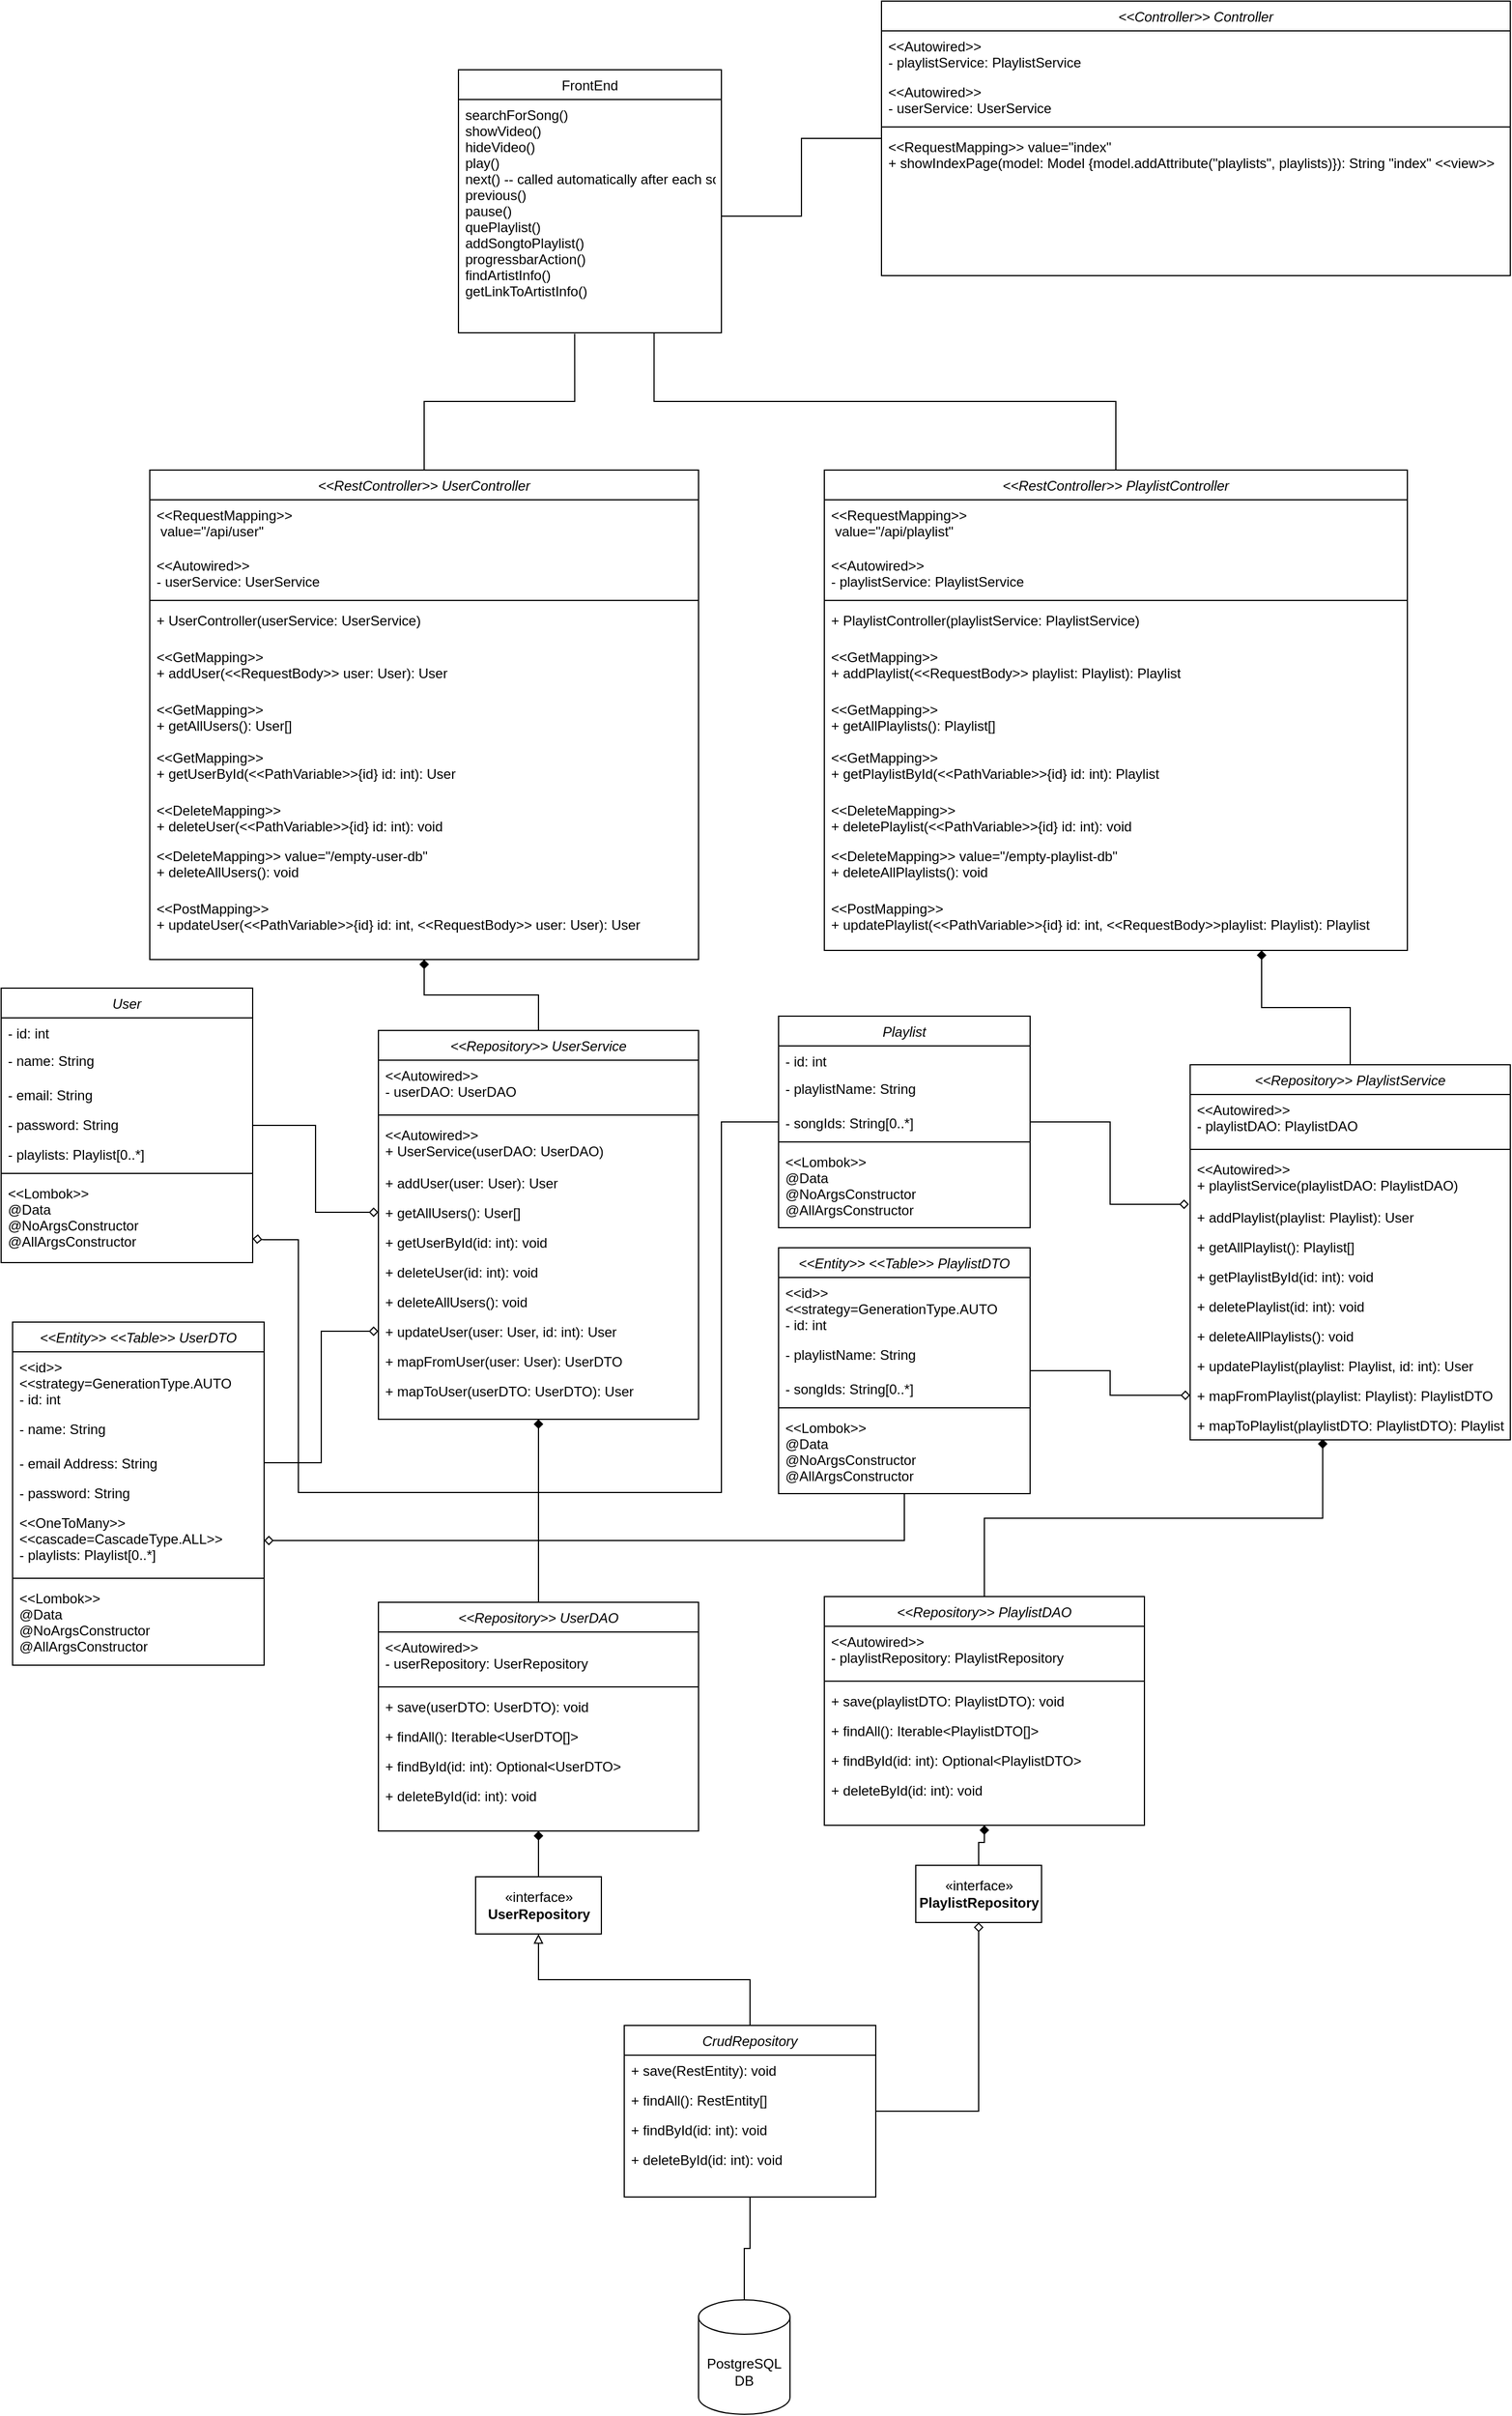 <mxfile version="15.2.9" type="device"><diagram id="C5RBs43oDa-KdzZeNtuy" name="Page-1"><mxGraphModel dx="2069" dy="1804" grid="1" gridSize="10" guides="1" tooltips="1" connect="1" arrows="1" fold="1" page="1" pageScale="1" pageWidth="827" pageHeight="1169" math="0" shadow="0"><root><mxCell id="WIyWlLk6GJQsqaUBKTNV-0"/><mxCell id="WIyWlLk6GJQsqaUBKTNV-1" parent="WIyWlLk6GJQsqaUBKTNV-0"/><mxCell id="zkfFHV4jXpPFQw0GAbJ--0" value="&lt;&lt;Entity&gt;&gt; &lt;&lt;Table&gt;&gt; UserDTO" style="swimlane;fontStyle=2;align=center;verticalAlign=top;childLayout=stackLayout;horizontal=1;startSize=26;horizontalStack=0;resizeParent=1;resizeLast=0;collapsible=1;marginBottom=0;rounded=0;shadow=0;strokeWidth=1;" parent="WIyWlLk6GJQsqaUBKTNV-1" vertex="1"><mxGeometry x="-600" y="585" width="220" height="300" as="geometry"><mxRectangle x="230" y="140" width="160" height="26" as="alternateBounds"/></mxGeometry></mxCell><mxCell id="-_xTnc1p_r5YANseTXnQ-41" value="&lt;&lt;id&gt;&gt;&#10;&lt;&lt;strategy=GenerationType.AUTO&#10;- id: int" style="text;align=left;verticalAlign=top;spacingLeft=4;spacingRight=4;overflow=hidden;rotatable=0;points=[[0,0.5],[1,0.5]];portConstraint=eastwest;" parent="zkfFHV4jXpPFQw0GAbJ--0" vertex="1"><mxGeometry y="26" width="220" height="54" as="geometry"/></mxCell><mxCell id="zkfFHV4jXpPFQw0GAbJ--1" value="- name: String" style="text;align=left;verticalAlign=top;spacingLeft=4;spacingRight=4;overflow=hidden;rotatable=0;points=[[0,0.5],[1,0.5]];portConstraint=eastwest;" parent="zkfFHV4jXpPFQw0GAbJ--0" vertex="1"><mxGeometry y="80" width="220" height="30" as="geometry"/></mxCell><mxCell id="zkfFHV4jXpPFQw0GAbJ--3" value="- email Address: String" style="text;align=left;verticalAlign=top;spacingLeft=4;spacingRight=4;overflow=hidden;rotatable=0;points=[[0,0.5],[1,0.5]];portConstraint=eastwest;rounded=0;shadow=0;html=0;" parent="zkfFHV4jXpPFQw0GAbJ--0" vertex="1"><mxGeometry y="110" width="220" height="26" as="geometry"/></mxCell><mxCell id="zkfFHV4jXpPFQw0GAbJ--18" value="- password: String" style="text;align=left;verticalAlign=top;spacingLeft=4;spacingRight=4;overflow=hidden;rotatable=0;points=[[0,0.5],[1,0.5]];portConstraint=eastwest;" parent="zkfFHV4jXpPFQw0GAbJ--0" vertex="1"><mxGeometry y="136" width="220" height="26" as="geometry"/></mxCell><mxCell id="-_xTnc1p_r5YANseTXnQ-157" value="&lt;&lt;OneToMany&gt;&gt;&#10;&lt;&lt;cascade=CascadeType.ALL&gt;&gt;  &#10;- playlists: Playlist[0..*]" style="text;align=left;verticalAlign=top;spacingLeft=4;spacingRight=4;overflow=hidden;rotatable=0;points=[[0,0.5],[1,0.5]];portConstraint=eastwest;" parent="zkfFHV4jXpPFQw0GAbJ--0" vertex="1"><mxGeometry y="162" width="220" height="58" as="geometry"/></mxCell><mxCell id="zkfFHV4jXpPFQw0GAbJ--4" value="" style="line;html=1;strokeWidth=1;align=left;verticalAlign=middle;spacingTop=-1;spacingLeft=3;spacingRight=3;rotatable=0;labelPosition=right;points=[];portConstraint=eastwest;" parent="zkfFHV4jXpPFQw0GAbJ--0" vertex="1"><mxGeometry y="220" width="220" height="8" as="geometry"/></mxCell><mxCell id="zkfFHV4jXpPFQw0GAbJ--5" value="&lt;&lt;Lombok&gt;&gt; &#10;@Data&#10;@NoArgsConstructor&#10;@AllArgsConstructor &#10;&#10;" style="text;align=left;verticalAlign=top;spacingLeft=4;spacingRight=4;overflow=hidden;rotatable=0;points=[[0,0.5],[1,0.5]];portConstraint=eastwest;" parent="zkfFHV4jXpPFQw0GAbJ--0" vertex="1"><mxGeometry y="228" width="220" height="72" as="geometry"/></mxCell><mxCell id="-_xTnc1p_r5YANseTXnQ-36" style="edgeStyle=orthogonalEdgeStyle;rounded=0;orthogonalLoop=1;jettySize=auto;html=1;endArrow=diamond;endFill=1;exitX=0.5;exitY=0;exitDx=0;exitDy=0;entryX=0.5;entryY=1;entryDx=0;entryDy=0;" parent="WIyWlLk6GJQsqaUBKTNV-1" source="-_xTnc1p_r5YANseTXnQ-50" target="-_xTnc1p_r5YANseTXnQ-24" edge="1"><mxGeometry relative="1" as="geometry"><mxPoint x="90" y="400" as="targetPoint"/></mxGeometry></mxCell><mxCell id="-_xTnc1p_r5YANseTXnQ-58" style="edgeStyle=orthogonalEdgeStyle;rounded=0;orthogonalLoop=1;jettySize=auto;html=1;endArrow=diamond;endFill=1;entryX=0.5;entryY=1;entryDx=0;entryDy=0;" parent="WIyWlLk6GJQsqaUBKTNV-1" source="-_xTnc1p_r5YANseTXnQ-1" target="-_xTnc1p_r5YANseTXnQ-50" edge="1"><mxGeometry relative="1" as="geometry"><mxPoint x="-202.44" y="688.168" as="targetPoint"/></mxGeometry></mxCell><mxCell id="-_xTnc1p_r5YANseTXnQ-1" value="&lt;&lt;Repository&gt;&gt; UserDAO" style="swimlane;fontStyle=2;align=center;verticalAlign=top;childLayout=stackLayout;horizontal=1;startSize=26;horizontalStack=0;resizeParent=1;resizeLast=0;collapsible=1;marginBottom=0;rounded=0;shadow=0;strokeWidth=1;" parent="WIyWlLk6GJQsqaUBKTNV-1" vertex="1"><mxGeometry x="-280" y="830" width="280" height="200" as="geometry"><mxRectangle x="230" y="140" width="160" height="26" as="alternateBounds"/></mxGeometry></mxCell><mxCell id="-_xTnc1p_r5YANseTXnQ-2" value="&lt;&lt;Autowired&gt;&gt;&#10;- userRepository: UserRepository" style="text;align=left;verticalAlign=top;spacingLeft=4;spacingRight=4;overflow=hidden;rotatable=0;points=[[0,0.5],[1,0.5]];portConstraint=eastwest;" parent="-_xTnc1p_r5YANseTXnQ-1" vertex="1"><mxGeometry y="26" width="280" height="44" as="geometry"/></mxCell><mxCell id="-_xTnc1p_r5YANseTXnQ-6" value="" style="line;html=1;strokeWidth=1;align=left;verticalAlign=middle;spacingTop=-1;spacingLeft=3;spacingRight=3;rotatable=0;labelPosition=right;points=[];portConstraint=eastwest;" parent="-_xTnc1p_r5YANseTXnQ-1" vertex="1"><mxGeometry y="70" width="280" height="8" as="geometry"/></mxCell><mxCell id="-_xTnc1p_r5YANseTXnQ-12" value="+ save(userDTO: UserDTO): void" style="text;strokeColor=none;fillColor=none;align=left;verticalAlign=top;spacingLeft=4;spacingRight=4;overflow=hidden;rotatable=0;points=[[0,0.5],[1,0.5]];portConstraint=eastwest;" parent="-_xTnc1p_r5YANseTXnQ-1" vertex="1"><mxGeometry y="78" width="280" height="26" as="geometry"/></mxCell><mxCell id="-_xTnc1p_r5YANseTXnQ-15" value="+ findAll(): Iterable&lt;UserDTO[]&gt;" style="text;strokeColor=none;fillColor=none;align=left;verticalAlign=top;spacingLeft=4;spacingRight=4;overflow=hidden;rotatable=0;points=[[0,0.5],[1,0.5]];portConstraint=eastwest;" parent="-_xTnc1p_r5YANseTXnQ-1" vertex="1"><mxGeometry y="104" width="280" height="26" as="geometry"/></mxCell><mxCell id="-_xTnc1p_r5YANseTXnQ-16" value="+ findById(id: int): Optional&lt;UserDTO&gt;" style="text;strokeColor=none;fillColor=none;align=left;verticalAlign=top;spacingLeft=4;spacingRight=4;overflow=hidden;rotatable=0;points=[[0,0.5],[1,0.5]];portConstraint=eastwest;" parent="-_xTnc1p_r5YANseTXnQ-1" vertex="1"><mxGeometry y="130" width="280" height="26" as="geometry"/></mxCell><mxCell id="-_xTnc1p_r5YANseTXnQ-13" value="+ deleteById(id: int): void" style="text;strokeColor=none;fillColor=none;align=left;verticalAlign=top;spacingLeft=4;spacingRight=4;overflow=hidden;rotatable=0;points=[[0,0.5],[1,0.5]];portConstraint=eastwest;" parent="-_xTnc1p_r5YANseTXnQ-1" vertex="1"><mxGeometry y="156" width="280" height="26" as="geometry"/></mxCell><mxCell id="-_xTnc1p_r5YANseTXnQ-136" style="edgeStyle=orthogonalEdgeStyle;rounded=0;orthogonalLoop=1;jettySize=auto;html=1;entryX=0.5;entryY=1;entryDx=0;entryDy=0;endArrow=diamond;endFill=0;" parent="WIyWlLk6GJQsqaUBKTNV-1" source="-_xTnc1p_r5YANseTXnQ-17" target="-_xTnc1p_r5YANseTXnQ-127" edge="1"><mxGeometry relative="1" as="geometry"/></mxCell><mxCell id="-_xTnc1p_r5YANseTXnQ-184" style="edgeStyle=orthogonalEdgeStyle;rounded=0;orthogonalLoop=1;jettySize=auto;html=1;entryX=0.5;entryY=0;entryDx=0;entryDy=0;entryPerimeter=0;endArrow=none;endFill=0;" parent="WIyWlLk6GJQsqaUBKTNV-1" source="-_xTnc1p_r5YANseTXnQ-17" target="-_xTnc1p_r5YANseTXnQ-183" edge="1"><mxGeometry relative="1" as="geometry"/></mxCell><mxCell id="-_xTnc1p_r5YANseTXnQ-17" value="CrudRepository" style="swimlane;fontStyle=2;align=center;verticalAlign=top;childLayout=stackLayout;horizontal=1;startSize=26;horizontalStack=0;resizeParent=1;resizeLast=0;collapsible=1;marginBottom=0;rounded=0;shadow=0;strokeWidth=1;" parent="WIyWlLk6GJQsqaUBKTNV-1" vertex="1"><mxGeometry x="-65" y="1200" width="220" height="150" as="geometry"><mxRectangle x="230" y="140" width="160" height="26" as="alternateBounds"/></mxGeometry></mxCell><mxCell id="-_xTnc1p_r5YANseTXnQ-20" value="+ save(RestEntity): void" style="text;strokeColor=none;fillColor=none;align=left;verticalAlign=top;spacingLeft=4;spacingRight=4;overflow=hidden;rotatable=0;points=[[0,0.5],[1,0.5]];portConstraint=eastwest;" parent="-_xTnc1p_r5YANseTXnQ-17" vertex="1"><mxGeometry y="26" width="220" height="26" as="geometry"/></mxCell><mxCell id="-_xTnc1p_r5YANseTXnQ-21" value="+ findAll(): RestEntity[]" style="text;strokeColor=none;fillColor=none;align=left;verticalAlign=top;spacingLeft=4;spacingRight=4;overflow=hidden;rotatable=0;points=[[0,0.5],[1,0.5]];portConstraint=eastwest;" parent="-_xTnc1p_r5YANseTXnQ-17" vertex="1"><mxGeometry y="52" width="220" height="26" as="geometry"/></mxCell><mxCell id="-_xTnc1p_r5YANseTXnQ-22" value="+ findById(id: int): void" style="text;strokeColor=none;fillColor=none;align=left;verticalAlign=top;spacingLeft=4;spacingRight=4;overflow=hidden;rotatable=0;points=[[0,0.5],[1,0.5]];portConstraint=eastwest;" parent="-_xTnc1p_r5YANseTXnQ-17" vertex="1"><mxGeometry y="78" width="220" height="26" as="geometry"/></mxCell><mxCell id="-_xTnc1p_r5YANseTXnQ-23" value="+ deleteById(id: int): void" style="text;strokeColor=none;fillColor=none;align=left;verticalAlign=top;spacingLeft=4;spacingRight=4;overflow=hidden;rotatable=0;points=[[0,0.5],[1,0.5]];portConstraint=eastwest;" parent="-_xTnc1p_r5YANseTXnQ-17" vertex="1"><mxGeometry y="104" width="220" height="26" as="geometry"/></mxCell><mxCell id="-_xTnc1p_r5YANseTXnQ-179" style="edgeStyle=orthogonalEdgeStyle;rounded=0;orthogonalLoop=1;jettySize=auto;html=1;entryX=0.442;entryY=1.004;entryDx=0;entryDy=0;entryPerimeter=0;endArrow=none;endFill=0;" parent="WIyWlLk6GJQsqaUBKTNV-1" source="-_xTnc1p_r5YANseTXnQ-24" target="-_xTnc1p_r5YANseTXnQ-96" edge="1"><mxGeometry relative="1" as="geometry"/></mxCell><mxCell id="-_xTnc1p_r5YANseTXnQ-24" value="&lt;&lt;RestController&gt;&gt; UserController" style="swimlane;fontStyle=2;align=center;verticalAlign=top;childLayout=stackLayout;horizontal=1;startSize=26;horizontalStack=0;resizeParent=1;resizeLast=0;collapsible=1;marginBottom=0;rounded=0;shadow=0;strokeWidth=1;" parent="WIyWlLk6GJQsqaUBKTNV-1" vertex="1"><mxGeometry x="-480" y="-160" width="480" height="428" as="geometry"><mxRectangle x="550" y="110" width="160" height="26" as="alternateBounds"/></mxGeometry></mxCell><mxCell id="-_xTnc1p_r5YANseTXnQ-37" value="&lt;&lt;RequestMapping&gt;&gt;&#10; value=&quot;/api/user&quot; " style="text;align=left;verticalAlign=top;spacingLeft=4;spacingRight=4;overflow=hidden;rotatable=0;points=[[0,0.5],[1,0.5]];portConstraint=eastwest;" parent="-_xTnc1p_r5YANseTXnQ-24" vertex="1"><mxGeometry y="26" width="480" height="44" as="geometry"/></mxCell><mxCell id="-_xTnc1p_r5YANseTXnQ-35" value="&lt;&lt;Autowired&gt;&gt;&#10;- userService: UserService " style="text;align=left;verticalAlign=top;spacingLeft=4;spacingRight=4;overflow=hidden;rotatable=0;points=[[0,0.5],[1,0.5]];portConstraint=eastwest;" parent="-_xTnc1p_r5YANseTXnQ-24" vertex="1"><mxGeometry y="70" width="480" height="40" as="geometry"/></mxCell><mxCell id="-_xTnc1p_r5YANseTXnQ-25" value="" style="line;html=1;strokeWidth=1;align=left;verticalAlign=middle;spacingTop=-1;spacingLeft=3;spacingRight=3;rotatable=0;labelPosition=right;points=[];portConstraint=eastwest;" parent="-_xTnc1p_r5YANseTXnQ-24" vertex="1"><mxGeometry y="110" width="480" height="8" as="geometry"/></mxCell><mxCell id="-_xTnc1p_r5YANseTXnQ-64" value="+ UserController(userService: UserService)" style="text;strokeColor=none;fillColor=none;align=left;verticalAlign=top;spacingLeft=4;spacingRight=4;overflow=hidden;rotatable=0;points=[[0,0.5],[1,0.5]];portConstraint=eastwest;" parent="-_xTnc1p_r5YANseTXnQ-24" vertex="1"><mxGeometry y="118" width="480" height="32" as="geometry"/></mxCell><mxCell id="-_xTnc1p_r5YANseTXnQ-63" value="&lt;&lt;GetMapping&gt;&gt;&#10;+ addUser(&lt;&lt;RequestBody&gt;&gt; user: User): User" style="text;strokeColor=none;fillColor=none;align=left;verticalAlign=top;spacingLeft=4;spacingRight=4;overflow=hidden;rotatable=0;points=[[0,0.5],[1,0.5]];portConstraint=eastwest;" parent="-_xTnc1p_r5YANseTXnQ-24" vertex="1"><mxGeometry y="150" width="480" height="46" as="geometry"/></mxCell><mxCell id="-_xTnc1p_r5YANseTXnQ-26" value="&lt;&lt;GetMapping&gt;&gt;&#10;+ getAllUsers(): User[] " style="text;strokeColor=none;fillColor=none;align=left;verticalAlign=top;spacingLeft=4;spacingRight=4;overflow=hidden;rotatable=0;points=[[0,0.5],[1,0.5]];portConstraint=eastwest;" parent="-_xTnc1p_r5YANseTXnQ-24" vertex="1"><mxGeometry y="196" width="480" height="42" as="geometry"/></mxCell><mxCell id="-_xTnc1p_r5YANseTXnQ-62" value="&lt;&lt;GetMapping&gt;&gt;&#10;+ getUserById(&lt;&lt;PathVariable&gt;&gt;{id} id: int): User" style="text;strokeColor=none;fillColor=none;align=left;verticalAlign=top;spacingLeft=4;spacingRight=4;overflow=hidden;rotatable=0;points=[[0,0.5],[1,0.5]];portConstraint=eastwest;" parent="-_xTnc1p_r5YANseTXnQ-24" vertex="1"><mxGeometry y="238" width="480" height="46" as="geometry"/></mxCell><mxCell id="-_xTnc1p_r5YANseTXnQ-29" value="&lt;&lt;DeleteMapping&gt;&gt;&#10;+ deleteUser(&lt;&lt;PathVariable&gt;&gt;{id} id: int): void" style="text;strokeColor=none;fillColor=none;align=left;verticalAlign=top;spacingLeft=4;spacingRight=4;overflow=hidden;rotatable=0;points=[[0,0.5],[1,0.5]];portConstraint=eastwest;" parent="-_xTnc1p_r5YANseTXnQ-24" vertex="1"><mxGeometry y="284" width="480" height="40" as="geometry"/></mxCell><mxCell id="-_xTnc1p_r5YANseTXnQ-39" value="&lt;&lt;DeleteMapping&gt;&gt; value=&quot;/empty-user-db&quot;&#10;+ deleteAllUsers(): void" style="text;strokeColor=none;fillColor=none;align=left;verticalAlign=top;spacingLeft=4;spacingRight=4;overflow=hidden;rotatable=0;points=[[0,0.5],[1,0.5]];portConstraint=eastwest;" parent="-_xTnc1p_r5YANseTXnQ-24" vertex="1"><mxGeometry y="324" width="480" height="46" as="geometry"/></mxCell><mxCell id="-_xTnc1p_r5YANseTXnQ-40" value="&lt;&lt;PostMapping&gt;&gt;&#10;+ updateUser(&lt;&lt;PathVariable&gt;&gt;{id} id: int, &lt;&lt;RequestBody&gt;&gt; user: User): User" style="text;strokeColor=none;fillColor=none;align=left;verticalAlign=top;spacingLeft=4;spacingRight=4;overflow=hidden;rotatable=0;points=[[0,0.5],[1,0.5]];portConstraint=eastwest;" parent="-_xTnc1p_r5YANseTXnQ-24" vertex="1"><mxGeometry y="370" width="480" height="44" as="geometry"/></mxCell><mxCell id="-_xTnc1p_r5YANseTXnQ-34" style="edgeStyle=orthogonalEdgeStyle;rounded=0;orthogonalLoop=1;jettySize=auto;html=1;endArrow=diamond;endFill=1;entryX=0.5;entryY=1;entryDx=0;entryDy=0;" parent="WIyWlLk6GJQsqaUBKTNV-1" source="-_xTnc1p_r5YANseTXnQ-30" target="-_xTnc1p_r5YANseTXnQ-1" edge="1"><mxGeometry relative="1" as="geometry"><mxPoint x="-155" y="1020" as="targetPoint"/></mxGeometry></mxCell><mxCell id="-_xTnc1p_r5YANseTXnQ-30" value="«interface»&lt;br&gt;&lt;b&gt;UserRepository&lt;/b&gt;" style="html=1;" parent="WIyWlLk6GJQsqaUBKTNV-1" vertex="1"><mxGeometry x="-195" y="1070" width="110" height="50" as="geometry"/></mxCell><mxCell id="-_xTnc1p_r5YANseTXnQ-33" style="edgeStyle=orthogonalEdgeStyle;rounded=0;orthogonalLoop=1;jettySize=auto;html=1;entryX=0.5;entryY=1;entryDx=0;entryDy=0;endArrow=block;endFill=0;exitX=0.5;exitY=0;exitDx=0;exitDy=0;" parent="WIyWlLk6GJQsqaUBKTNV-1" source="-_xTnc1p_r5YANseTXnQ-17" target="-_xTnc1p_r5YANseTXnQ-30" edge="1"><mxGeometry relative="1" as="geometry"/></mxCell><mxCell id="-_xTnc1p_r5YANseTXnQ-50" value="&lt;&lt;Repository&gt;&gt; UserService" style="swimlane;fontStyle=2;align=center;verticalAlign=top;childLayout=stackLayout;horizontal=1;startSize=26;horizontalStack=0;resizeParent=1;resizeLast=0;collapsible=1;marginBottom=0;rounded=0;shadow=0;strokeWidth=1;" parent="WIyWlLk6GJQsqaUBKTNV-1" vertex="1"><mxGeometry x="-280" y="330" width="280" height="340" as="geometry"><mxRectangle x="230" y="140" width="160" height="26" as="alternateBounds"/></mxGeometry></mxCell><mxCell id="-_xTnc1p_r5YANseTXnQ-51" value="&lt;&lt;Autowired&gt;&gt;&#10;- userDAO: UserDAO" style="text;align=left;verticalAlign=top;spacingLeft=4;spacingRight=4;overflow=hidden;rotatable=0;points=[[0,0.5],[1,0.5]];portConstraint=eastwest;" parent="-_xTnc1p_r5YANseTXnQ-50" vertex="1"><mxGeometry y="26" width="280" height="44" as="geometry"/></mxCell><mxCell id="-_xTnc1p_r5YANseTXnQ-52" value="" style="line;html=1;strokeWidth=1;align=left;verticalAlign=middle;spacingTop=-1;spacingLeft=3;spacingRight=3;rotatable=0;labelPosition=right;points=[];portConstraint=eastwest;" parent="-_xTnc1p_r5YANseTXnQ-50" vertex="1"><mxGeometry y="70" width="280" height="8" as="geometry"/></mxCell><mxCell id="-_xTnc1p_r5YANseTXnQ-57" value="&lt;&lt;Autowired&gt;&gt;&#10;+ UserService(userDAO: UserDAO)" style="text;strokeColor=none;fillColor=none;align=left;verticalAlign=top;spacingLeft=4;spacingRight=4;overflow=hidden;rotatable=0;points=[[0,0.5],[1,0.5]];portConstraint=eastwest;" parent="-_xTnc1p_r5YANseTXnQ-50" vertex="1"><mxGeometry y="78" width="280" height="42" as="geometry"/></mxCell><mxCell id="-_xTnc1p_r5YANseTXnQ-53" value="+ addUser(user: User): User" style="text;strokeColor=none;fillColor=none;align=left;verticalAlign=top;spacingLeft=4;spacingRight=4;overflow=hidden;rotatable=0;points=[[0,0.5],[1,0.5]];portConstraint=eastwest;" parent="-_xTnc1p_r5YANseTXnQ-50" vertex="1"><mxGeometry y="120" width="280" height="26" as="geometry"/></mxCell><mxCell id="-_xTnc1p_r5YANseTXnQ-54" value="+ getAllUsers(): User[]" style="text;strokeColor=none;fillColor=none;align=left;verticalAlign=top;spacingLeft=4;spacingRight=4;overflow=hidden;rotatable=0;points=[[0,0.5],[1,0.5]];portConstraint=eastwest;" parent="-_xTnc1p_r5YANseTXnQ-50" vertex="1"><mxGeometry y="146" width="280" height="26" as="geometry"/></mxCell><mxCell id="-_xTnc1p_r5YANseTXnQ-55" value="+ getUserById(id: int): void" style="text;strokeColor=none;fillColor=none;align=left;verticalAlign=top;spacingLeft=4;spacingRight=4;overflow=hidden;rotatable=0;points=[[0,0.5],[1,0.5]];portConstraint=eastwest;" parent="-_xTnc1p_r5YANseTXnQ-50" vertex="1"><mxGeometry y="172" width="280" height="26" as="geometry"/></mxCell><mxCell id="-_xTnc1p_r5YANseTXnQ-56" value="+ deleteUser(id: int): void" style="text;strokeColor=none;fillColor=none;align=left;verticalAlign=top;spacingLeft=4;spacingRight=4;overflow=hidden;rotatable=0;points=[[0,0.5],[1,0.5]];portConstraint=eastwest;" parent="-_xTnc1p_r5YANseTXnQ-50" vertex="1"><mxGeometry y="198" width="280" height="26" as="geometry"/></mxCell><mxCell id="-_xTnc1p_r5YANseTXnQ-61" value="+ deleteAllUsers(): void" style="text;strokeColor=none;fillColor=none;align=left;verticalAlign=top;spacingLeft=4;spacingRight=4;overflow=hidden;rotatable=0;points=[[0,0.5],[1,0.5]];portConstraint=eastwest;" parent="-_xTnc1p_r5YANseTXnQ-50" vertex="1"><mxGeometry y="224" width="280" height="26" as="geometry"/></mxCell><mxCell id="-_xTnc1p_r5YANseTXnQ-60" value="+ updateUser(user: User, id: int): User" style="text;strokeColor=none;fillColor=none;align=left;verticalAlign=top;spacingLeft=4;spacingRight=4;overflow=hidden;rotatable=0;points=[[0,0.5],[1,0.5]];portConstraint=eastwest;" parent="-_xTnc1p_r5YANseTXnQ-50" vertex="1"><mxGeometry y="250" width="280" height="26" as="geometry"/></mxCell><mxCell id="-_xTnc1p_r5YANseTXnQ-65" value="+ mapFromUser(user: User): UserDTO" style="text;strokeColor=none;fillColor=none;align=left;verticalAlign=top;spacingLeft=4;spacingRight=4;overflow=hidden;rotatable=0;points=[[0,0.5],[1,0.5]];portConstraint=eastwest;" parent="-_xTnc1p_r5YANseTXnQ-50" vertex="1"><mxGeometry y="276" width="280" height="26" as="geometry"/></mxCell><mxCell id="-_xTnc1p_r5YANseTXnQ-77" value="+ mapToUser(userDTO: UserDTO): User" style="text;strokeColor=none;fillColor=none;align=left;verticalAlign=top;spacingLeft=4;spacingRight=4;overflow=hidden;rotatable=0;points=[[0,0.5],[1,0.5]];portConstraint=eastwest;" parent="-_xTnc1p_r5YANseTXnQ-50" vertex="1"><mxGeometry y="302" width="280" height="28" as="geometry"/></mxCell><mxCell id="-_xTnc1p_r5YANseTXnQ-87" style="edgeStyle=orthogonalEdgeStyle;rounded=0;orthogonalLoop=1;jettySize=auto;html=1;entryX=0;entryY=0.5;entryDx=0;entryDy=0;endArrow=diamond;endFill=0;" parent="WIyWlLk6GJQsqaUBKTNV-1" source="-_xTnc1p_r5YANseTXnQ-78" target="-_xTnc1p_r5YANseTXnQ-54" edge="1"><mxGeometry relative="1" as="geometry"/></mxCell><mxCell id="-_xTnc1p_r5YANseTXnQ-78" value="User" style="swimlane;fontStyle=2;align=center;verticalAlign=top;childLayout=stackLayout;horizontal=1;startSize=26;horizontalStack=0;resizeParent=1;resizeLast=0;collapsible=1;marginBottom=0;rounded=0;shadow=0;strokeWidth=1;" parent="WIyWlLk6GJQsqaUBKTNV-1" vertex="1"><mxGeometry x="-610" y="293" width="220" height="240" as="geometry"><mxRectangle x="230" y="140" width="160" height="26" as="alternateBounds"/></mxGeometry></mxCell><mxCell id="-_xTnc1p_r5YANseTXnQ-79" value="- id: int" style="text;align=left;verticalAlign=top;spacingLeft=4;spacingRight=4;overflow=hidden;rotatable=0;points=[[0,0.5],[1,0.5]];portConstraint=eastwest;" parent="-_xTnc1p_r5YANseTXnQ-78" vertex="1"><mxGeometry y="26" width="220" height="24" as="geometry"/></mxCell><mxCell id="-_xTnc1p_r5YANseTXnQ-80" value="- name: String" style="text;align=left;verticalAlign=top;spacingLeft=4;spacingRight=4;overflow=hidden;rotatable=0;points=[[0,0.5],[1,0.5]];portConstraint=eastwest;" parent="-_xTnc1p_r5YANseTXnQ-78" vertex="1"><mxGeometry y="50" width="220" height="30" as="geometry"/></mxCell><mxCell id="-_xTnc1p_r5YANseTXnQ-81" value="- email: String" style="text;align=left;verticalAlign=top;spacingLeft=4;spacingRight=4;overflow=hidden;rotatable=0;points=[[0,0.5],[1,0.5]];portConstraint=eastwest;rounded=0;shadow=0;html=0;" parent="-_xTnc1p_r5YANseTXnQ-78" vertex="1"><mxGeometry y="80" width="220" height="26" as="geometry"/></mxCell><mxCell id="-_xTnc1p_r5YANseTXnQ-82" value="- password: String" style="text;align=left;verticalAlign=top;spacingLeft=4;spacingRight=4;overflow=hidden;rotatable=0;points=[[0,0.5],[1,0.5]];portConstraint=eastwest;" parent="-_xTnc1p_r5YANseTXnQ-78" vertex="1"><mxGeometry y="106" width="220" height="26" as="geometry"/></mxCell><mxCell id="-_xTnc1p_r5YANseTXnQ-156" value="- playlists: Playlist[0..*]" style="text;align=left;verticalAlign=top;spacingLeft=4;spacingRight=4;overflow=hidden;rotatable=0;points=[[0,0.5],[1,0.5]];portConstraint=eastwest;" parent="-_xTnc1p_r5YANseTXnQ-78" vertex="1"><mxGeometry y="132" width="220" height="26" as="geometry"/></mxCell><mxCell id="-_xTnc1p_r5YANseTXnQ-83" value="" style="line;html=1;strokeWidth=1;align=left;verticalAlign=middle;spacingTop=-1;spacingLeft=3;spacingRight=3;rotatable=0;labelPosition=right;points=[];portConstraint=eastwest;" parent="-_xTnc1p_r5YANseTXnQ-78" vertex="1"><mxGeometry y="158" width="220" height="8" as="geometry"/></mxCell><mxCell id="-_xTnc1p_r5YANseTXnQ-84" value="&lt;&lt;Lombok&gt;&gt; &#10;@Data&#10;@NoArgsConstructor&#10;@AllArgsConstructor &#10;&#10;" style="text;align=left;verticalAlign=top;spacingLeft=4;spacingRight=4;overflow=hidden;rotatable=0;points=[[0,0.5],[1,0.5]];portConstraint=eastwest;" parent="-_xTnc1p_r5YANseTXnQ-78" vertex="1"><mxGeometry y="166" width="220" height="62" as="geometry"/></mxCell><mxCell id="-_xTnc1p_r5YANseTXnQ-86" style="edgeStyle=orthogonalEdgeStyle;rounded=0;orthogonalLoop=1;jettySize=auto;html=1;entryX=0;entryY=0.5;entryDx=0;entryDy=0;endArrow=diamond;endFill=0;" parent="WIyWlLk6GJQsqaUBKTNV-1" source="zkfFHV4jXpPFQw0GAbJ--3" target="-_xTnc1p_r5YANseTXnQ-60" edge="1"><mxGeometry relative="1" as="geometry"/></mxCell><mxCell id="-_xTnc1p_r5YANseTXnQ-90" value="FrontEnd" style="swimlane;fontStyle=0;childLayout=stackLayout;horizontal=1;startSize=26;fillColor=none;horizontalStack=0;resizeParent=1;resizeParentMax=0;resizeLast=0;collapsible=1;marginBottom=0;" parent="WIyWlLk6GJQsqaUBKTNV-1" vertex="1"><mxGeometry x="-210" y="-510" width="230" height="230" as="geometry"/></mxCell><mxCell id="-_xTnc1p_r5YANseTXnQ-96" value="searchForSong()&#10;showVideo()&#10;hideVideo()&#10;play()&#10;next() -- called automatically after each song&#10;previous()&#10;pause()&#10;quePlaylist()&#10;addSongtoPlaylist()&#10;progressbarAction()&#10;findArtistInfo()&#10;getLinkToArtistInfo()&#10;" style="text;strokeColor=none;fillColor=none;align=left;verticalAlign=top;spacingLeft=4;spacingRight=4;overflow=hidden;rotatable=0;points=[[0,0.5],[1,0.5]];portConstraint=eastwest;" parent="-_xTnc1p_r5YANseTXnQ-90" vertex="1"><mxGeometry y="26" width="230" height="204" as="geometry"/></mxCell><mxCell id="-_xTnc1p_r5YANseTXnQ-139" value="" style="edgeStyle=orthogonalEdgeStyle;rounded=0;orthogonalLoop=1;jettySize=auto;html=1;endArrow=diamond;endFill=1;entryX=0.75;entryY=1;entryDx=0;entryDy=0;" parent="WIyWlLk6GJQsqaUBKTNV-1" source="-_xTnc1p_r5YANseTXnQ-97" target="-_xTnc1p_r5YANseTXnQ-109" edge="1"><mxGeometry relative="1" as="geometry"><mxPoint x="370" y="310" as="targetPoint"/></mxGeometry></mxCell><mxCell id="-_xTnc1p_r5YANseTXnQ-97" value="&lt;&lt;Repository&gt;&gt; PlaylistService" style="swimlane;fontStyle=2;align=center;verticalAlign=top;childLayout=stackLayout;horizontal=1;startSize=26;horizontalStack=0;resizeParent=1;resizeLast=0;collapsible=1;marginBottom=0;rounded=0;shadow=0;strokeWidth=1;" parent="WIyWlLk6GJQsqaUBKTNV-1" vertex="1"><mxGeometry x="430" y="360" width="280" height="328" as="geometry"><mxRectangle x="230" y="140" width="160" height="26" as="alternateBounds"/></mxGeometry></mxCell><mxCell id="-_xTnc1p_r5YANseTXnQ-98" value="&lt;&lt;Autowired&gt;&gt;&#10;- playlistDAO: PlaylistDAO" style="text;align=left;verticalAlign=top;spacingLeft=4;spacingRight=4;overflow=hidden;rotatable=0;points=[[0,0.5],[1,0.5]];portConstraint=eastwest;" parent="-_xTnc1p_r5YANseTXnQ-97" vertex="1"><mxGeometry y="26" width="280" height="44" as="geometry"/></mxCell><mxCell id="-_xTnc1p_r5YANseTXnQ-99" value="" style="line;html=1;strokeWidth=1;align=left;verticalAlign=middle;spacingTop=-1;spacingLeft=3;spacingRight=3;rotatable=0;labelPosition=right;points=[];portConstraint=eastwest;" parent="-_xTnc1p_r5YANseTXnQ-97" vertex="1"><mxGeometry y="70" width="280" height="8" as="geometry"/></mxCell><mxCell id="-_xTnc1p_r5YANseTXnQ-100" value="&lt;&lt;Autowired&gt;&gt;&#10;+ playlistService(playlistDAO: PlaylistDAO)" style="text;strokeColor=none;fillColor=none;align=left;verticalAlign=top;spacingLeft=4;spacingRight=4;overflow=hidden;rotatable=0;points=[[0,0.5],[1,0.5]];portConstraint=eastwest;" parent="-_xTnc1p_r5YANseTXnQ-97" vertex="1"><mxGeometry y="78" width="280" height="42" as="geometry"/></mxCell><mxCell id="-_xTnc1p_r5YANseTXnQ-101" value="+ addPlaylist(playlist: Playlist): User" style="text;strokeColor=none;fillColor=none;align=left;verticalAlign=top;spacingLeft=4;spacingRight=4;overflow=hidden;rotatable=0;points=[[0,0.5],[1,0.5]];portConstraint=eastwest;" parent="-_xTnc1p_r5YANseTXnQ-97" vertex="1"><mxGeometry y="120" width="280" height="26" as="geometry"/></mxCell><mxCell id="-_xTnc1p_r5YANseTXnQ-102" value="+ getAllPlaylist(): Playlist[]" style="text;strokeColor=none;fillColor=none;align=left;verticalAlign=top;spacingLeft=4;spacingRight=4;overflow=hidden;rotatable=0;points=[[0,0.5],[1,0.5]];portConstraint=eastwest;" parent="-_xTnc1p_r5YANseTXnQ-97" vertex="1"><mxGeometry y="146" width="280" height="26" as="geometry"/></mxCell><mxCell id="-_xTnc1p_r5YANseTXnQ-103" value="+ getPlaylistById(id: int): void" style="text;strokeColor=none;fillColor=none;align=left;verticalAlign=top;spacingLeft=4;spacingRight=4;overflow=hidden;rotatable=0;points=[[0,0.5],[1,0.5]];portConstraint=eastwest;" parent="-_xTnc1p_r5YANseTXnQ-97" vertex="1"><mxGeometry y="172" width="280" height="26" as="geometry"/></mxCell><mxCell id="-_xTnc1p_r5YANseTXnQ-104" value="+ deletePlaylist(id: int): void" style="text;strokeColor=none;fillColor=none;align=left;verticalAlign=top;spacingLeft=4;spacingRight=4;overflow=hidden;rotatable=0;points=[[0,0.5],[1,0.5]];portConstraint=eastwest;" parent="-_xTnc1p_r5YANseTXnQ-97" vertex="1"><mxGeometry y="198" width="280" height="26" as="geometry"/></mxCell><mxCell id="-_xTnc1p_r5YANseTXnQ-105" value="+ deleteAllPlaylists(): void" style="text;strokeColor=none;fillColor=none;align=left;verticalAlign=top;spacingLeft=4;spacingRight=4;overflow=hidden;rotatable=0;points=[[0,0.5],[1,0.5]];portConstraint=eastwest;" parent="-_xTnc1p_r5YANseTXnQ-97" vertex="1"><mxGeometry y="224" width="280" height="26" as="geometry"/></mxCell><mxCell id="-_xTnc1p_r5YANseTXnQ-106" value="+ updatePlaylist(playlist: Playlist, id: int): User" style="text;strokeColor=none;fillColor=none;align=left;verticalAlign=top;spacingLeft=4;spacingRight=4;overflow=hidden;rotatable=0;points=[[0,0.5],[1,0.5]];portConstraint=eastwest;" parent="-_xTnc1p_r5YANseTXnQ-97" vertex="1"><mxGeometry y="250" width="280" height="26" as="geometry"/></mxCell><mxCell id="-_xTnc1p_r5YANseTXnQ-107" value="+ mapFromPlaylist(playlist: Playlist): PlaylistDTO" style="text;strokeColor=none;fillColor=none;align=left;verticalAlign=top;spacingLeft=4;spacingRight=4;overflow=hidden;rotatable=0;points=[[0,0.5],[1,0.5]];portConstraint=eastwest;" parent="-_xTnc1p_r5YANseTXnQ-97" vertex="1"><mxGeometry y="276" width="280" height="26" as="geometry"/></mxCell><mxCell id="-_xTnc1p_r5YANseTXnQ-108" value="+ mapToPlaylist(playlistDTO: PlaylistDTO): Playlist" style="text;strokeColor=none;fillColor=none;align=left;verticalAlign=top;spacingLeft=4;spacingRight=4;overflow=hidden;rotatable=0;points=[[0,0.5],[1,0.5]];portConstraint=eastwest;" parent="-_xTnc1p_r5YANseTXnQ-97" vertex="1"><mxGeometry y="302" width="280" height="26" as="geometry"/></mxCell><mxCell id="-_xTnc1p_r5YANseTXnQ-186" style="edgeStyle=orthogonalEdgeStyle;rounded=0;orthogonalLoop=1;jettySize=auto;html=1;entryX=0.744;entryY=0.999;entryDx=0;entryDy=0;entryPerimeter=0;endArrow=none;endFill=0;" parent="WIyWlLk6GJQsqaUBKTNV-1" source="-_xTnc1p_r5YANseTXnQ-109" target="-_xTnc1p_r5YANseTXnQ-96" edge="1"><mxGeometry relative="1" as="geometry"/></mxCell><mxCell id="-_xTnc1p_r5YANseTXnQ-109" value="&lt;&lt;RestController&gt;&gt; PlaylistController" style="swimlane;fontStyle=2;align=center;verticalAlign=top;childLayout=stackLayout;horizontal=1;startSize=26;horizontalStack=0;resizeParent=1;resizeLast=0;collapsible=1;marginBottom=0;rounded=0;shadow=0;strokeWidth=1;" parent="WIyWlLk6GJQsqaUBKTNV-1" vertex="1"><mxGeometry x="110" y="-160" width="510" height="420" as="geometry"><mxRectangle x="550" y="110" width="160" height="26" as="alternateBounds"/></mxGeometry></mxCell><mxCell id="-_xTnc1p_r5YANseTXnQ-110" value="&lt;&lt;RequestMapping&gt;&gt;&#10; value=&quot;/api/playlist&quot; " style="text;align=left;verticalAlign=top;spacingLeft=4;spacingRight=4;overflow=hidden;rotatable=0;points=[[0,0.5],[1,0.5]];portConstraint=eastwest;" parent="-_xTnc1p_r5YANseTXnQ-109" vertex="1"><mxGeometry y="26" width="510" height="44" as="geometry"/></mxCell><mxCell id="-_xTnc1p_r5YANseTXnQ-111" value="&lt;&lt;Autowired&gt;&gt;&#10;- playlistService: PlaylistService " style="text;align=left;verticalAlign=top;spacingLeft=4;spacingRight=4;overflow=hidden;rotatable=0;points=[[0,0.5],[1,0.5]];portConstraint=eastwest;" parent="-_xTnc1p_r5YANseTXnQ-109" vertex="1"><mxGeometry y="70" width="510" height="40" as="geometry"/></mxCell><mxCell id="-_xTnc1p_r5YANseTXnQ-112" value="" style="line;html=1;strokeWidth=1;align=left;verticalAlign=middle;spacingTop=-1;spacingLeft=3;spacingRight=3;rotatable=0;labelPosition=right;points=[];portConstraint=eastwest;" parent="-_xTnc1p_r5YANseTXnQ-109" vertex="1"><mxGeometry y="110" width="510" height="8" as="geometry"/></mxCell><mxCell id="-_xTnc1p_r5YANseTXnQ-113" value="+ PlaylistController(playlistService: PlaylistService)" style="text;strokeColor=none;fillColor=none;align=left;verticalAlign=top;spacingLeft=4;spacingRight=4;overflow=hidden;rotatable=0;points=[[0,0.5],[1,0.5]];portConstraint=eastwest;" parent="-_xTnc1p_r5YANseTXnQ-109" vertex="1"><mxGeometry y="118" width="510" height="32" as="geometry"/></mxCell><mxCell id="-_xTnc1p_r5YANseTXnQ-114" value="&lt;&lt;GetMapping&gt;&gt;&#10;+ addPlaylist(&lt;&lt;RequestBody&gt;&gt; playlist: Playlist): Playlist" style="text;strokeColor=none;fillColor=none;align=left;verticalAlign=top;spacingLeft=4;spacingRight=4;overflow=hidden;rotatable=0;points=[[0,0.5],[1,0.5]];portConstraint=eastwest;" parent="-_xTnc1p_r5YANseTXnQ-109" vertex="1"><mxGeometry y="150" width="510" height="46" as="geometry"/></mxCell><mxCell id="-_xTnc1p_r5YANseTXnQ-115" value="&lt;&lt;GetMapping&gt;&gt;&#10;+ getAllPlaylists(): Playlist[] " style="text;strokeColor=none;fillColor=none;align=left;verticalAlign=top;spacingLeft=4;spacingRight=4;overflow=hidden;rotatable=0;points=[[0,0.5],[1,0.5]];portConstraint=eastwest;" parent="-_xTnc1p_r5YANseTXnQ-109" vertex="1"><mxGeometry y="196" width="510" height="42" as="geometry"/></mxCell><mxCell id="-_xTnc1p_r5YANseTXnQ-116" value="&lt;&lt;GetMapping&gt;&gt;&#10;+ getPlaylistById(&lt;&lt;PathVariable&gt;&gt;{id} id: int): Playlist" style="text;strokeColor=none;fillColor=none;align=left;verticalAlign=top;spacingLeft=4;spacingRight=4;overflow=hidden;rotatable=0;points=[[0,0.5],[1,0.5]];portConstraint=eastwest;" parent="-_xTnc1p_r5YANseTXnQ-109" vertex="1"><mxGeometry y="238" width="510" height="46" as="geometry"/></mxCell><mxCell id="-_xTnc1p_r5YANseTXnQ-117" value="&lt;&lt;DeleteMapping&gt;&gt;&#10;+ deletePlaylist(&lt;&lt;PathVariable&gt;&gt;{id} id: int): void" style="text;strokeColor=none;fillColor=none;align=left;verticalAlign=top;spacingLeft=4;spacingRight=4;overflow=hidden;rotatable=0;points=[[0,0.5],[1,0.5]];portConstraint=eastwest;" parent="-_xTnc1p_r5YANseTXnQ-109" vertex="1"><mxGeometry y="284" width="510" height="40" as="geometry"/></mxCell><mxCell id="-_xTnc1p_r5YANseTXnQ-155" value="&lt;&lt;DeleteMapping&gt;&gt; value=&quot;/empty-playlist-db&quot;&#10;+ deleteAllPlaylists(): void" style="text;strokeColor=none;fillColor=none;align=left;verticalAlign=top;spacingLeft=4;spacingRight=4;overflow=hidden;rotatable=0;points=[[0,0.5],[1,0.5]];portConstraint=eastwest;" parent="-_xTnc1p_r5YANseTXnQ-109" vertex="1"><mxGeometry y="324" width="510" height="46" as="geometry"/></mxCell><mxCell id="-_xTnc1p_r5YANseTXnQ-119" value="&lt;&lt;PostMapping&gt;&gt;&#10;+ updatePlaylist(&lt;&lt;PathVariable&gt;&gt;{id} id: int, &lt;&lt;RequestBody&gt;&gt;playlist: Playlist): Playlist" style="text;strokeColor=none;fillColor=none;align=left;verticalAlign=top;spacingLeft=4;spacingRight=4;overflow=hidden;rotatable=0;points=[[0,0.5],[1,0.5]];portConstraint=eastwest;" parent="-_xTnc1p_r5YANseTXnQ-109" vertex="1"><mxGeometry y="370" width="510" height="44" as="geometry"/></mxCell><mxCell id="-_xTnc1p_r5YANseTXnQ-138" style="edgeStyle=orthogonalEdgeStyle;rounded=0;orthogonalLoop=1;jettySize=auto;html=1;entryX=0.414;entryY=0.973;entryDx=0;entryDy=0;entryPerimeter=0;endArrow=diamond;endFill=1;" parent="WIyWlLk6GJQsqaUBKTNV-1" source="-_xTnc1p_r5YANseTXnQ-120" target="-_xTnc1p_r5YANseTXnQ-108" edge="1"><mxGeometry relative="1" as="geometry"/></mxCell><mxCell id="-_xTnc1p_r5YANseTXnQ-120" value="&lt;&lt;Repository&gt;&gt; PlaylistDAO" style="swimlane;fontStyle=2;align=center;verticalAlign=top;childLayout=stackLayout;horizontal=1;startSize=26;horizontalStack=0;resizeParent=1;resizeLast=0;collapsible=1;marginBottom=0;rounded=0;shadow=0;strokeWidth=1;" parent="WIyWlLk6GJQsqaUBKTNV-1" vertex="1"><mxGeometry x="110" y="825" width="280" height="200" as="geometry"><mxRectangle x="230" y="140" width="160" height="26" as="alternateBounds"/></mxGeometry></mxCell><mxCell id="-_xTnc1p_r5YANseTXnQ-121" value="&lt;&lt;Autowired&gt;&gt;&#10;- playlistRepository: PlaylistRepository" style="text;align=left;verticalAlign=top;spacingLeft=4;spacingRight=4;overflow=hidden;rotatable=0;points=[[0,0.5],[1,0.5]];portConstraint=eastwest;" parent="-_xTnc1p_r5YANseTXnQ-120" vertex="1"><mxGeometry y="26" width="280" height="44" as="geometry"/></mxCell><mxCell id="-_xTnc1p_r5YANseTXnQ-122" value="" style="line;html=1;strokeWidth=1;align=left;verticalAlign=middle;spacingTop=-1;spacingLeft=3;spacingRight=3;rotatable=0;labelPosition=right;points=[];portConstraint=eastwest;" parent="-_xTnc1p_r5YANseTXnQ-120" vertex="1"><mxGeometry y="70" width="280" height="8" as="geometry"/></mxCell><mxCell id="-_xTnc1p_r5YANseTXnQ-123" value="+ save(playlistDTO: PlaylistDTO): void" style="text;strokeColor=none;fillColor=none;align=left;verticalAlign=top;spacingLeft=4;spacingRight=4;overflow=hidden;rotatable=0;points=[[0,0.5],[1,0.5]];portConstraint=eastwest;" parent="-_xTnc1p_r5YANseTXnQ-120" vertex="1"><mxGeometry y="78" width="280" height="26" as="geometry"/></mxCell><mxCell id="-_xTnc1p_r5YANseTXnQ-124" value="+ findAll(): Iterable&lt;PlaylistDTO[]&gt;" style="text;strokeColor=none;fillColor=none;align=left;verticalAlign=top;spacingLeft=4;spacingRight=4;overflow=hidden;rotatable=0;points=[[0,0.5],[1,0.5]];portConstraint=eastwest;" parent="-_xTnc1p_r5YANseTXnQ-120" vertex="1"><mxGeometry y="104" width="280" height="26" as="geometry"/></mxCell><mxCell id="-_xTnc1p_r5YANseTXnQ-125" value="+ findById(id: int): Optional&lt;PlaylistDTO&gt;" style="text;strokeColor=none;fillColor=none;align=left;verticalAlign=top;spacingLeft=4;spacingRight=4;overflow=hidden;rotatable=0;points=[[0,0.5],[1,0.5]];portConstraint=eastwest;" parent="-_xTnc1p_r5YANseTXnQ-120" vertex="1"><mxGeometry y="130" width="280" height="26" as="geometry"/></mxCell><mxCell id="-_xTnc1p_r5YANseTXnQ-126" value="+ deleteById(id: int): void" style="text;strokeColor=none;fillColor=none;align=left;verticalAlign=top;spacingLeft=4;spacingRight=4;overflow=hidden;rotatable=0;points=[[0,0.5],[1,0.5]];portConstraint=eastwest;" parent="-_xTnc1p_r5YANseTXnQ-120" vertex="1"><mxGeometry y="156" width="280" height="26" as="geometry"/></mxCell><mxCell id="-_xTnc1p_r5YANseTXnQ-137" style="edgeStyle=orthogonalEdgeStyle;rounded=0;orthogonalLoop=1;jettySize=auto;html=1;entryX=0.5;entryY=1;entryDx=0;entryDy=0;endArrow=diamond;endFill=1;" parent="WIyWlLk6GJQsqaUBKTNV-1" source="-_xTnc1p_r5YANseTXnQ-127" target="-_xTnc1p_r5YANseTXnQ-120" edge="1"><mxGeometry relative="1" as="geometry"/></mxCell><mxCell id="-_xTnc1p_r5YANseTXnQ-127" value="«interface»&lt;br&gt;&lt;b&gt;PlaylistRepository&lt;/b&gt;" style="html=1;" parent="WIyWlLk6GJQsqaUBKTNV-1" vertex="1"><mxGeometry x="190" y="1060" width="110" height="50" as="geometry"/></mxCell><mxCell id="-_xTnc1p_r5YANseTXnQ-154" style="edgeStyle=orthogonalEdgeStyle;rounded=0;orthogonalLoop=1;jettySize=auto;html=1;entryX=0;entryY=0.5;entryDx=0;entryDy=0;endArrow=diamond;endFill=0;" parent="WIyWlLk6GJQsqaUBKTNV-1" source="-_xTnc1p_r5YANseTXnQ-140" target="-_xTnc1p_r5YANseTXnQ-107" edge="1"><mxGeometry relative="1" as="geometry"/></mxCell><mxCell id="-_xTnc1p_r5YANseTXnQ-158" style="edgeStyle=orthogonalEdgeStyle;rounded=0;orthogonalLoop=1;jettySize=auto;html=1;entryX=1;entryY=0.5;entryDx=0;entryDy=0;endArrow=diamond;endFill=0;" parent="WIyWlLk6GJQsqaUBKTNV-1" source="-_xTnc1p_r5YANseTXnQ-140" target="-_xTnc1p_r5YANseTXnQ-157" edge="1"><mxGeometry relative="1" as="geometry"/></mxCell><mxCell id="-_xTnc1p_r5YANseTXnQ-140" value="&lt;&lt;Entity&gt;&gt; &lt;&lt;Table&gt;&gt; PlaylistDTO" style="swimlane;fontStyle=2;align=center;verticalAlign=top;childLayout=stackLayout;horizontal=1;startSize=26;horizontalStack=0;resizeParent=1;resizeLast=0;collapsible=1;marginBottom=0;rounded=0;shadow=0;strokeWidth=1;" parent="WIyWlLk6GJQsqaUBKTNV-1" vertex="1"><mxGeometry x="70" y="520" width="220" height="215" as="geometry"><mxRectangle x="230" y="140" width="160" height="26" as="alternateBounds"/></mxGeometry></mxCell><mxCell id="-_xTnc1p_r5YANseTXnQ-141" value="&lt;&lt;id&gt;&gt;&#10;&lt;&lt;strategy=GenerationType.AUTO&#10;- id: int" style="text;align=left;verticalAlign=top;spacingLeft=4;spacingRight=4;overflow=hidden;rotatable=0;points=[[0,0.5],[1,0.5]];portConstraint=eastwest;" parent="-_xTnc1p_r5YANseTXnQ-140" vertex="1"><mxGeometry y="26" width="220" height="54" as="geometry"/></mxCell><mxCell id="-_xTnc1p_r5YANseTXnQ-142" value="- playlistName: String" style="text;align=left;verticalAlign=top;spacingLeft=4;spacingRight=4;overflow=hidden;rotatable=0;points=[[0,0.5],[1,0.5]];portConstraint=eastwest;" parent="-_xTnc1p_r5YANseTXnQ-140" vertex="1"><mxGeometry y="80" width="220" height="30" as="geometry"/></mxCell><mxCell id="-_xTnc1p_r5YANseTXnQ-143" value="- songIds: String[0..*]" style="text;align=left;verticalAlign=top;spacingLeft=4;spacingRight=4;overflow=hidden;rotatable=0;points=[[0,0.5],[1,0.5]];portConstraint=eastwest;rounded=0;shadow=0;html=0;" parent="-_xTnc1p_r5YANseTXnQ-140" vertex="1"><mxGeometry y="110" width="220" height="26" as="geometry"/></mxCell><mxCell id="-_xTnc1p_r5YANseTXnQ-145" value="" style="line;html=1;strokeWidth=1;align=left;verticalAlign=middle;spacingTop=-1;spacingLeft=3;spacingRight=3;rotatable=0;labelPosition=right;points=[];portConstraint=eastwest;" parent="-_xTnc1p_r5YANseTXnQ-140" vertex="1"><mxGeometry y="136" width="220" height="8" as="geometry"/></mxCell><mxCell id="-_xTnc1p_r5YANseTXnQ-146" value="&lt;&lt;Lombok&gt;&gt; &#10;@Data&#10;@NoArgsConstructor&#10;@AllArgsConstructor &#10;&#10;" style="text;align=left;verticalAlign=top;spacingLeft=4;spacingRight=4;overflow=hidden;rotatable=0;points=[[0,0.5],[1,0.5]];portConstraint=eastwest;" parent="-_xTnc1p_r5YANseTXnQ-140" vertex="1"><mxGeometry y="144" width="220" height="62" as="geometry"/></mxCell><mxCell id="-_xTnc1p_r5YANseTXnQ-153" style="edgeStyle=orthogonalEdgeStyle;rounded=0;orthogonalLoop=1;jettySize=auto;html=1;endArrow=diamond;endFill=0;entryX=-0.004;entryY=0.077;entryDx=0;entryDy=0;entryPerimeter=0;" parent="WIyWlLk6GJQsqaUBKTNV-1" source="-_xTnc1p_r5YANseTXnQ-147" target="-_xTnc1p_r5YANseTXnQ-101" edge="1"><mxGeometry relative="1" as="geometry"><mxPoint x="390" y="454" as="targetPoint"/></mxGeometry></mxCell><mxCell id="-_xTnc1p_r5YANseTXnQ-160" style="edgeStyle=orthogonalEdgeStyle;rounded=0;orthogonalLoop=1;jettySize=auto;html=1;endArrow=diamond;endFill=0;entryX=1;entryY=0.856;entryDx=0;entryDy=0;entryPerimeter=0;" parent="WIyWlLk6GJQsqaUBKTNV-1" source="-_xTnc1p_r5YANseTXnQ-147" target="-_xTnc1p_r5YANseTXnQ-84" edge="1"><mxGeometry relative="1" as="geometry"><mxPoint x="-350" y="513" as="targetPoint"/><Array as="points"><mxPoint x="20" y="410"/><mxPoint x="20" y="734"/><mxPoint x="-350" y="734"/><mxPoint x="-350" y="513"/><mxPoint x="-380" y="513"/></Array></mxGeometry></mxCell><mxCell id="-_xTnc1p_r5YANseTXnQ-147" value="Playlist" style="swimlane;fontStyle=2;align=center;verticalAlign=top;childLayout=stackLayout;horizontal=1;startSize=26;horizontalStack=0;resizeParent=1;resizeLast=0;collapsible=1;marginBottom=0;rounded=0;shadow=0;strokeWidth=1;" parent="WIyWlLk6GJQsqaUBKTNV-1" vertex="1"><mxGeometry x="70" y="317.5" width="220" height="185" as="geometry"><mxRectangle x="230" y="140" width="160" height="26" as="alternateBounds"/></mxGeometry></mxCell><mxCell id="-_xTnc1p_r5YANseTXnQ-148" value="- id: int" style="text;align=left;verticalAlign=top;spacingLeft=4;spacingRight=4;overflow=hidden;rotatable=0;points=[[0,0.5],[1,0.5]];portConstraint=eastwest;" parent="-_xTnc1p_r5YANseTXnQ-147" vertex="1"><mxGeometry y="26" width="220" height="24" as="geometry"/></mxCell><mxCell id="-_xTnc1p_r5YANseTXnQ-149" value="- playlistName: String" style="text;align=left;verticalAlign=top;spacingLeft=4;spacingRight=4;overflow=hidden;rotatable=0;points=[[0,0.5],[1,0.5]];portConstraint=eastwest;" parent="-_xTnc1p_r5YANseTXnQ-147" vertex="1"><mxGeometry y="50" width="220" height="30" as="geometry"/></mxCell><mxCell id="-_xTnc1p_r5YANseTXnQ-150" value="- songIds: String[0..*]" style="text;align=left;verticalAlign=top;spacingLeft=4;spacingRight=4;overflow=hidden;rotatable=0;points=[[0,0.5],[1,0.5]];portConstraint=eastwest;rounded=0;shadow=0;html=0;" parent="-_xTnc1p_r5YANseTXnQ-147" vertex="1"><mxGeometry y="80" width="220" height="26" as="geometry"/></mxCell><mxCell id="-_xTnc1p_r5YANseTXnQ-151" value="" style="line;html=1;strokeWidth=1;align=left;verticalAlign=middle;spacingTop=-1;spacingLeft=3;spacingRight=3;rotatable=0;labelPosition=right;points=[];portConstraint=eastwest;" parent="-_xTnc1p_r5YANseTXnQ-147" vertex="1"><mxGeometry y="106" width="220" height="8" as="geometry"/></mxCell><mxCell id="-_xTnc1p_r5YANseTXnQ-152" value="&lt;&lt;Lombok&gt;&gt; &#10;@Data&#10;@NoArgsConstructor&#10;@AllArgsConstructor &#10;&#10;" style="text;align=left;verticalAlign=top;spacingLeft=4;spacingRight=4;overflow=hidden;rotatable=0;points=[[0,0.5],[1,0.5]];portConstraint=eastwest;" parent="-_xTnc1p_r5YANseTXnQ-147" vertex="1"><mxGeometry y="114" width="220" height="62" as="geometry"/></mxCell><mxCell id="-_xTnc1p_r5YANseTXnQ-164" value="&lt;&lt;Controller&gt;&gt; Controller" style="swimlane;fontStyle=2;align=center;verticalAlign=top;childLayout=stackLayout;horizontal=1;startSize=26;horizontalStack=0;resizeParent=1;resizeLast=0;collapsible=1;marginBottom=0;rounded=0;shadow=0;strokeWidth=1;" parent="WIyWlLk6GJQsqaUBKTNV-1" vertex="1"><mxGeometry x="160" y="-570" width="550" height="240" as="geometry"><mxRectangle x="550" y="110" width="160" height="26" as="alternateBounds"/></mxGeometry></mxCell><mxCell id="-_xTnc1p_r5YANseTXnQ-166" value="&lt;&lt;Autowired&gt;&gt;&#10;- playlistService: PlaylistService " style="text;align=left;verticalAlign=top;spacingLeft=4;spacingRight=4;overflow=hidden;rotatable=0;points=[[0,0.5],[1,0.5]];portConstraint=eastwest;" parent="-_xTnc1p_r5YANseTXnQ-164" vertex="1"><mxGeometry y="26" width="550" height="40" as="geometry"/></mxCell><mxCell id="-_xTnc1p_r5YANseTXnQ-175" value="&lt;&lt;Autowired&gt;&gt;&#10;- userService: UserService " style="text;align=left;verticalAlign=top;spacingLeft=4;spacingRight=4;overflow=hidden;rotatable=0;points=[[0,0.5],[1,0.5]];portConstraint=eastwest;" parent="-_xTnc1p_r5YANseTXnQ-164" vertex="1"><mxGeometry y="66" width="550" height="40" as="geometry"/></mxCell><mxCell id="-_xTnc1p_r5YANseTXnQ-167" value="" style="line;html=1;strokeWidth=1;align=left;verticalAlign=middle;spacingTop=-1;spacingLeft=3;spacingRight=3;rotatable=0;labelPosition=right;points=[];portConstraint=eastwest;" parent="-_xTnc1p_r5YANseTXnQ-164" vertex="1"><mxGeometry y="106" width="550" height="8" as="geometry"/></mxCell><mxCell id="-_xTnc1p_r5YANseTXnQ-165" value="&lt;&lt;RequestMapping&gt;&gt; value=&quot;index&quot;&#10;+ showIndexPage(model: Model {model.addAttribute(&quot;playlists&quot;, playlists)}): String &quot;index&quot; &lt;&lt;view&gt;&gt;&#10;&#10;&#10;&#10; " style="text;align=left;verticalAlign=top;spacingLeft=4;spacingRight=4;overflow=hidden;rotatable=0;points=[[0,0.5],[1,0.5]];portConstraint=eastwest;" parent="-_xTnc1p_r5YANseTXnQ-164" vertex="1"><mxGeometry y="114" width="550" height="56" as="geometry"/></mxCell><mxCell id="-_xTnc1p_r5YANseTXnQ-178" style="edgeStyle=orthogonalEdgeStyle;rounded=0;orthogonalLoop=1;jettySize=auto;html=1;entryX=0;entryY=0.107;entryDx=0;entryDy=0;entryPerimeter=0;endArrow=none;endFill=0;" parent="WIyWlLk6GJQsqaUBKTNV-1" source="-_xTnc1p_r5YANseTXnQ-96" target="-_xTnc1p_r5YANseTXnQ-165" edge="1"><mxGeometry relative="1" as="geometry"/></mxCell><mxCell id="-_xTnc1p_r5YANseTXnQ-183" value="PostgreSQL&lt;br&gt;DB" style="shape=cylinder3;whiteSpace=wrap;html=1;boundedLbl=1;backgroundOutline=1;size=15;" parent="WIyWlLk6GJQsqaUBKTNV-1" vertex="1"><mxGeometry y="1440" width="80" height="100" as="geometry"/></mxCell></root></mxGraphModel></diagram></mxfile>
